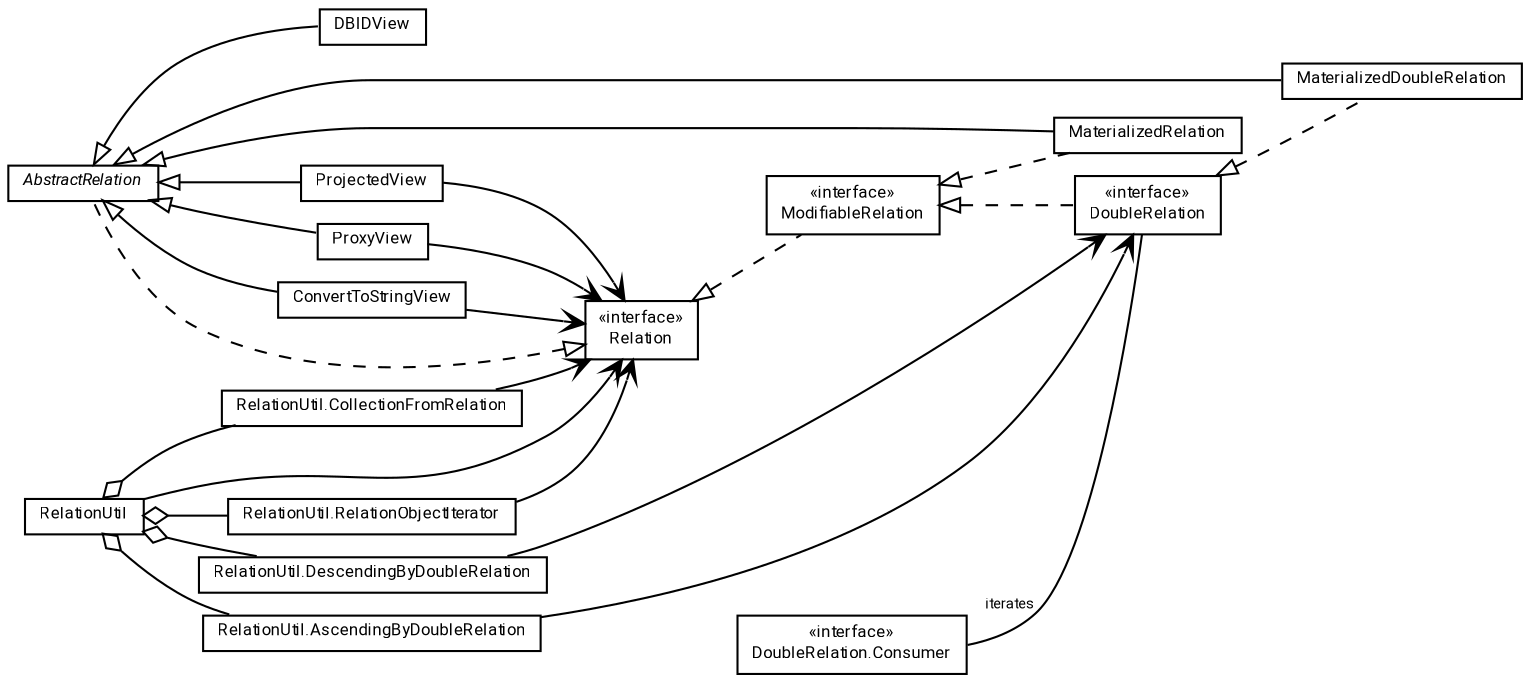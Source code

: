 #!/usr/local/bin/dot
#
# Class diagram 
# Generated by UMLGraph version R5_7_2-60-g0e99a6 (http://www.spinellis.gr/umlgraph/)
#

digraph G {
	graph [fontnames="svg"]
	edge [fontname="Roboto",fontsize=7,labelfontname="Roboto",labelfontsize=7,color="black"];
	node [fontname="Roboto",fontcolor="black",fontsize=8,shape=plaintext,margin=0,width=0,height=0];
	nodesep=0.15;
	ranksep=0.25;
	rankdir=LR;
	// de.lmu.ifi.dbs.elki.database.relation.ModifiableRelation<O>
	c378375 [label=<<table title="de.lmu.ifi.dbs.elki.database.relation.ModifiableRelation" border="0" cellborder="1" cellspacing="0" cellpadding="2" href="ModifiableRelation.html" target="_parent">
		<tr><td><table border="0" cellspacing="0" cellpadding="1">
		<tr><td align="center" balign="center"> &#171;interface&#187; </td></tr>
		<tr><td align="center" balign="center"> <font face="Roboto">ModifiableRelation</font> </td></tr>
		</table></td></tr>
		</table>>, URL="ModifiableRelation.html"];
	// de.lmu.ifi.dbs.elki.database.relation.RelationUtil
	c378376 [label=<<table title="de.lmu.ifi.dbs.elki.database.relation.RelationUtil" border="0" cellborder="1" cellspacing="0" cellpadding="2" href="RelationUtil.html" target="_parent">
		<tr><td><table border="0" cellspacing="0" cellpadding="1">
		<tr><td align="center" balign="center"> <font face="Roboto">RelationUtil</font> </td></tr>
		</table></td></tr>
		</table>>, URL="RelationUtil.html"];
	// de.lmu.ifi.dbs.elki.database.relation.RelationUtil.RelationObjectIterator<O>
	c378377 [label=<<table title="de.lmu.ifi.dbs.elki.database.relation.RelationUtil.RelationObjectIterator" border="0" cellborder="1" cellspacing="0" cellpadding="2" href="RelationUtil.RelationObjectIterator.html" target="_parent">
		<tr><td><table border="0" cellspacing="0" cellpadding="1">
		<tr><td align="center" balign="center"> <font face="Roboto">RelationUtil.RelationObjectIterator</font> </td></tr>
		</table></td></tr>
		</table>>, URL="RelationUtil.RelationObjectIterator.html"];
	// de.lmu.ifi.dbs.elki.database.relation.RelationUtil.CollectionFromRelation<O>
	c378378 [label=<<table title="de.lmu.ifi.dbs.elki.database.relation.RelationUtil.CollectionFromRelation" border="0" cellborder="1" cellspacing="0" cellpadding="2" href="RelationUtil.CollectionFromRelation.html" target="_parent">
		<tr><td><table border="0" cellspacing="0" cellpadding="1">
		<tr><td align="center" balign="center"> <font face="Roboto">RelationUtil.CollectionFromRelation</font> </td></tr>
		</table></td></tr>
		</table>>, URL="RelationUtil.CollectionFromRelation.html"];
	// de.lmu.ifi.dbs.elki.database.relation.RelationUtil.AscendingByDoubleRelation
	c378379 [label=<<table title="de.lmu.ifi.dbs.elki.database.relation.RelationUtil.AscendingByDoubleRelation" border="0" cellborder="1" cellspacing="0" cellpadding="2" href="RelationUtil.AscendingByDoubleRelation.html" target="_parent">
		<tr><td><table border="0" cellspacing="0" cellpadding="1">
		<tr><td align="center" balign="center"> <font face="Roboto">RelationUtil.AscendingByDoubleRelation</font> </td></tr>
		</table></td></tr>
		</table>>, URL="RelationUtil.AscendingByDoubleRelation.html"];
	// de.lmu.ifi.dbs.elki.database.relation.RelationUtil.DescendingByDoubleRelation
	c378380 [label=<<table title="de.lmu.ifi.dbs.elki.database.relation.RelationUtil.DescendingByDoubleRelation" border="0" cellborder="1" cellspacing="0" cellpadding="2" href="RelationUtil.DescendingByDoubleRelation.html" target="_parent">
		<tr><td><table border="0" cellspacing="0" cellpadding="1">
		<tr><td align="center" balign="center"> <font face="Roboto">RelationUtil.DescendingByDoubleRelation</font> </td></tr>
		</table></td></tr>
		</table>>, URL="RelationUtil.DescendingByDoubleRelation.html"];
	// de.lmu.ifi.dbs.elki.database.relation.DoubleRelation
	c378381 [label=<<table title="de.lmu.ifi.dbs.elki.database.relation.DoubleRelation" border="0" cellborder="1" cellspacing="0" cellpadding="2" href="DoubleRelation.html" target="_parent">
		<tr><td><table border="0" cellspacing="0" cellpadding="1">
		<tr><td align="center" balign="center"> &#171;interface&#187; </td></tr>
		<tr><td align="center" balign="center"> <font face="Roboto">DoubleRelation</font> </td></tr>
		</table></td></tr>
		</table>>, URL="DoubleRelation.html"];
	// de.lmu.ifi.dbs.elki.database.relation.DoubleRelation.Consumer
	c378382 [label=<<table title="de.lmu.ifi.dbs.elki.database.relation.DoubleRelation.Consumer" border="0" cellborder="1" cellspacing="0" cellpadding="2" href="DoubleRelation.Consumer.html" target="_parent">
		<tr><td><table border="0" cellspacing="0" cellpadding="1">
		<tr><td align="center" balign="center"> &#171;interface&#187; </td></tr>
		<tr><td align="center" balign="center"> <font face="Roboto">DoubleRelation.Consumer</font> </td></tr>
		</table></td></tr>
		</table>>, URL="DoubleRelation.Consumer.html"];
	// de.lmu.ifi.dbs.elki.database.relation.Relation<O>
	c378383 [label=<<table title="de.lmu.ifi.dbs.elki.database.relation.Relation" border="0" cellborder="1" cellspacing="0" cellpadding="2" href="Relation.html" target="_parent">
		<tr><td><table border="0" cellspacing="0" cellpadding="1">
		<tr><td align="center" balign="center"> &#171;interface&#187; </td></tr>
		<tr><td align="center" balign="center"> <font face="Roboto">Relation</font> </td></tr>
		</table></td></tr>
		</table>>, URL="Relation.html"];
	// de.lmu.ifi.dbs.elki.database.relation.MaterializedRelation<O>
	c379452 [label=<<table title="de.lmu.ifi.dbs.elki.database.relation.MaterializedRelation" border="0" cellborder="1" cellspacing="0" cellpadding="2" href="MaterializedRelation.html" target="_parent">
		<tr><td><table border="0" cellspacing="0" cellpadding="1">
		<tr><td align="center" balign="center"> <font face="Roboto">MaterializedRelation</font> </td></tr>
		</table></td></tr>
		</table>>, URL="MaterializedRelation.html"];
	// de.lmu.ifi.dbs.elki.database.relation.DBIDView
	c379453 [label=<<table title="de.lmu.ifi.dbs.elki.database.relation.DBIDView" border="0" cellborder="1" cellspacing="0" cellpadding="2" href="DBIDView.html" target="_parent">
		<tr><td><table border="0" cellspacing="0" cellpadding="1">
		<tr><td align="center" balign="center"> <font face="Roboto">DBIDView</font> </td></tr>
		</table></td></tr>
		</table>>, URL="DBIDView.html"];
	// de.lmu.ifi.dbs.elki.database.relation.AbstractRelation<O>
	c379454 [label=<<table title="de.lmu.ifi.dbs.elki.database.relation.AbstractRelation" border="0" cellborder="1" cellspacing="0" cellpadding="2" href="AbstractRelation.html" target="_parent">
		<tr><td><table border="0" cellspacing="0" cellpadding="1">
		<tr><td align="center" balign="center"> <font face="Roboto"><i>AbstractRelation</i></font> </td></tr>
		</table></td></tr>
		</table>>, URL="AbstractRelation.html"];
	// de.lmu.ifi.dbs.elki.database.relation.ProjectedView<IN, OUT>
	c379455 [label=<<table title="de.lmu.ifi.dbs.elki.database.relation.ProjectedView" border="0" cellborder="1" cellspacing="0" cellpadding="2" href="ProjectedView.html" target="_parent">
		<tr><td><table border="0" cellspacing="0" cellpadding="1">
		<tr><td align="center" balign="center"> <font face="Roboto">ProjectedView</font> </td></tr>
		</table></td></tr>
		</table>>, URL="ProjectedView.html"];
	// de.lmu.ifi.dbs.elki.database.relation.ProxyView<O>
	c379456 [label=<<table title="de.lmu.ifi.dbs.elki.database.relation.ProxyView" border="0" cellborder="1" cellspacing="0" cellpadding="2" href="ProxyView.html" target="_parent">
		<tr><td><table border="0" cellspacing="0" cellpadding="1">
		<tr><td align="center" balign="center"> <font face="Roboto">ProxyView</font> </td></tr>
		</table></td></tr>
		</table>>, URL="ProxyView.html"];
	// de.lmu.ifi.dbs.elki.database.relation.ConvertToStringView
	c379457 [label=<<table title="de.lmu.ifi.dbs.elki.database.relation.ConvertToStringView" border="0" cellborder="1" cellspacing="0" cellpadding="2" href="ConvertToStringView.html" target="_parent">
		<tr><td><table border="0" cellspacing="0" cellpadding="1">
		<tr><td align="center" balign="center"> <font face="Roboto">ConvertToStringView</font> </td></tr>
		</table></td></tr>
		</table>>, URL="ConvertToStringView.html"];
	// de.lmu.ifi.dbs.elki.database.relation.MaterializedDoubleRelation
	c379458 [label=<<table title="de.lmu.ifi.dbs.elki.database.relation.MaterializedDoubleRelation" border="0" cellborder="1" cellspacing="0" cellpadding="2" href="MaterializedDoubleRelation.html" target="_parent">
		<tr><td><table border="0" cellspacing="0" cellpadding="1">
		<tr><td align="center" balign="center"> <font face="Roboto">MaterializedDoubleRelation</font> </td></tr>
		</table></td></tr>
		</table>>, URL="MaterializedDoubleRelation.html"];
	// de.lmu.ifi.dbs.elki.database.relation.ModifiableRelation<O> implements de.lmu.ifi.dbs.elki.database.relation.Relation<O>
	c378383 -> c378375 [arrowtail=empty,style=dashed,dir=back,weight=9];
	// de.lmu.ifi.dbs.elki.database.relation.RelationUtil has de.lmu.ifi.dbs.elki.database.relation.RelationUtil.CollectionFromRelation<O>
	c378376 -> c378378 [arrowhead=none,arrowtail=ediamond,dir=back,weight=4];
	// de.lmu.ifi.dbs.elki.database.relation.RelationUtil has de.lmu.ifi.dbs.elki.database.relation.RelationUtil.RelationObjectIterator<O>
	c378376 -> c378377 [arrowhead=none,arrowtail=ediamond,dir=back,weight=4];
	// de.lmu.ifi.dbs.elki.database.relation.RelationUtil has de.lmu.ifi.dbs.elki.database.relation.RelationUtil.AscendingByDoubleRelation
	c378376 -> c378379 [arrowhead=none,arrowtail=ediamond,dir=back,weight=4];
	// de.lmu.ifi.dbs.elki.database.relation.RelationUtil has de.lmu.ifi.dbs.elki.database.relation.RelationUtil.DescendingByDoubleRelation
	c378376 -> c378380 [arrowhead=none,arrowtail=ediamond,dir=back,weight=4];
	// de.lmu.ifi.dbs.elki.database.relation.RelationUtil navassoc de.lmu.ifi.dbs.elki.database.relation.Relation<O>
	c378376 -> c378383 [arrowhead=open,weight=1];
	// de.lmu.ifi.dbs.elki.database.relation.DoubleRelation implements de.lmu.ifi.dbs.elki.database.relation.ModifiableRelation<O>
	c378375 -> c378381 [arrowtail=empty,style=dashed,dir=back,weight=9];
	// de.lmu.ifi.dbs.elki.database.relation.DoubleRelation.Consumer assoc de.lmu.ifi.dbs.elki.database.relation.DoubleRelation
	c378382 -> c378381 [arrowhead=none,weight=2,label="iterates"];
	// de.lmu.ifi.dbs.elki.database.relation.MaterializedRelation<O> extends de.lmu.ifi.dbs.elki.database.relation.AbstractRelation<O>
	c379454 -> c379452 [arrowtail=empty,dir=back,weight=10];
	// de.lmu.ifi.dbs.elki.database.relation.MaterializedRelation<O> implements de.lmu.ifi.dbs.elki.database.relation.ModifiableRelation<O>
	c378375 -> c379452 [arrowtail=empty,style=dashed,dir=back,weight=9];
	// de.lmu.ifi.dbs.elki.database.relation.DBIDView extends de.lmu.ifi.dbs.elki.database.relation.AbstractRelation<O>
	c379454 -> c379453 [arrowtail=empty,dir=back,weight=10];
	// de.lmu.ifi.dbs.elki.database.relation.AbstractRelation<O> implements de.lmu.ifi.dbs.elki.database.relation.Relation<O>
	c378383 -> c379454 [arrowtail=empty,style=dashed,dir=back,weight=9];
	// de.lmu.ifi.dbs.elki.database.relation.ProjectedView<IN, OUT> extends de.lmu.ifi.dbs.elki.database.relation.AbstractRelation<O>
	c379454 -> c379455 [arrowtail=empty,dir=back,weight=10];
	// de.lmu.ifi.dbs.elki.database.relation.ProxyView<O> extends de.lmu.ifi.dbs.elki.database.relation.AbstractRelation<O>
	c379454 -> c379456 [arrowtail=empty,dir=back,weight=10];
	// de.lmu.ifi.dbs.elki.database.relation.ConvertToStringView extends de.lmu.ifi.dbs.elki.database.relation.AbstractRelation<O>
	c379454 -> c379457 [arrowtail=empty,dir=back,weight=10];
	// de.lmu.ifi.dbs.elki.database.relation.MaterializedDoubleRelation extends de.lmu.ifi.dbs.elki.database.relation.AbstractRelation<O>
	c379454 -> c379458 [arrowtail=empty,dir=back,weight=10];
	// de.lmu.ifi.dbs.elki.database.relation.MaterializedDoubleRelation implements de.lmu.ifi.dbs.elki.database.relation.DoubleRelation
	c378381 -> c379458 [arrowtail=empty,style=dashed,dir=back,weight=9];
	// de.lmu.ifi.dbs.elki.database.relation.RelationUtil.RelationObjectIterator<O> navassoc de.lmu.ifi.dbs.elki.database.relation.Relation<O>
	c378377 -> c378383 [arrowhead=open,weight=1];
	// de.lmu.ifi.dbs.elki.database.relation.RelationUtil.CollectionFromRelation<O> navassoc de.lmu.ifi.dbs.elki.database.relation.Relation<O>
	c378378 -> c378383 [arrowhead=open,weight=1];
	// de.lmu.ifi.dbs.elki.database.relation.RelationUtil.AscendingByDoubleRelation navassoc de.lmu.ifi.dbs.elki.database.relation.DoubleRelation
	c378379 -> c378381 [arrowhead=open,weight=1];
	// de.lmu.ifi.dbs.elki.database.relation.RelationUtil.DescendingByDoubleRelation navassoc de.lmu.ifi.dbs.elki.database.relation.DoubleRelation
	c378380 -> c378381 [arrowhead=open,weight=1];
	// de.lmu.ifi.dbs.elki.database.relation.ProjectedView<IN, OUT> navassoc de.lmu.ifi.dbs.elki.database.relation.Relation<O>
	c379455 -> c378383 [arrowhead=open,weight=1];
	// de.lmu.ifi.dbs.elki.database.relation.ProxyView<O> navassoc de.lmu.ifi.dbs.elki.database.relation.Relation<O>
	c379456 -> c378383 [arrowhead=open,weight=1];
	// de.lmu.ifi.dbs.elki.database.relation.ConvertToStringView navassoc de.lmu.ifi.dbs.elki.database.relation.Relation<O>
	c379457 -> c378383 [arrowhead=open,weight=1];
}

